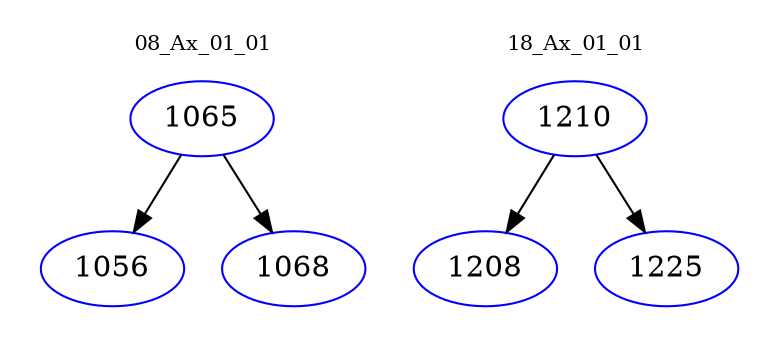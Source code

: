 digraph{
subgraph cluster_0 {
color = white
label = "08_Ax_01_01";
fontsize=10;
T0_1065 [label="1065", color="blue"]
T0_1065 -> T0_1056 [color="black"]
T0_1056 [label="1056", color="blue"]
T0_1065 -> T0_1068 [color="black"]
T0_1068 [label="1068", color="blue"]
}
subgraph cluster_1 {
color = white
label = "18_Ax_01_01";
fontsize=10;
T1_1210 [label="1210", color="blue"]
T1_1210 -> T1_1208 [color="black"]
T1_1208 [label="1208", color="blue"]
T1_1210 -> T1_1225 [color="black"]
T1_1225 [label="1225", color="blue"]
}
}
